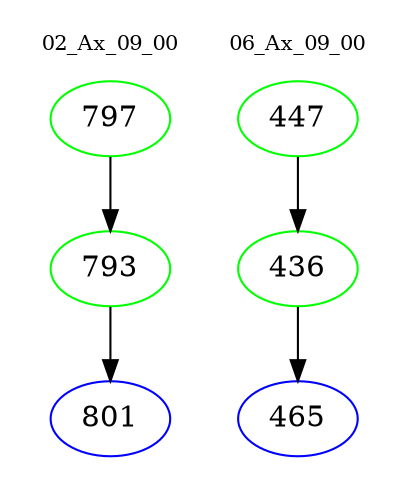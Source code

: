 digraph{
subgraph cluster_0 {
color = white
label = "02_Ax_09_00";
fontsize=10;
T0_797 [label="797", color="green"]
T0_797 -> T0_793 [color="black"]
T0_793 [label="793", color="green"]
T0_793 -> T0_801 [color="black"]
T0_801 [label="801", color="blue"]
}
subgraph cluster_1 {
color = white
label = "06_Ax_09_00";
fontsize=10;
T1_447 [label="447", color="green"]
T1_447 -> T1_436 [color="black"]
T1_436 [label="436", color="green"]
T1_436 -> T1_465 [color="black"]
T1_465 [label="465", color="blue"]
}
}
